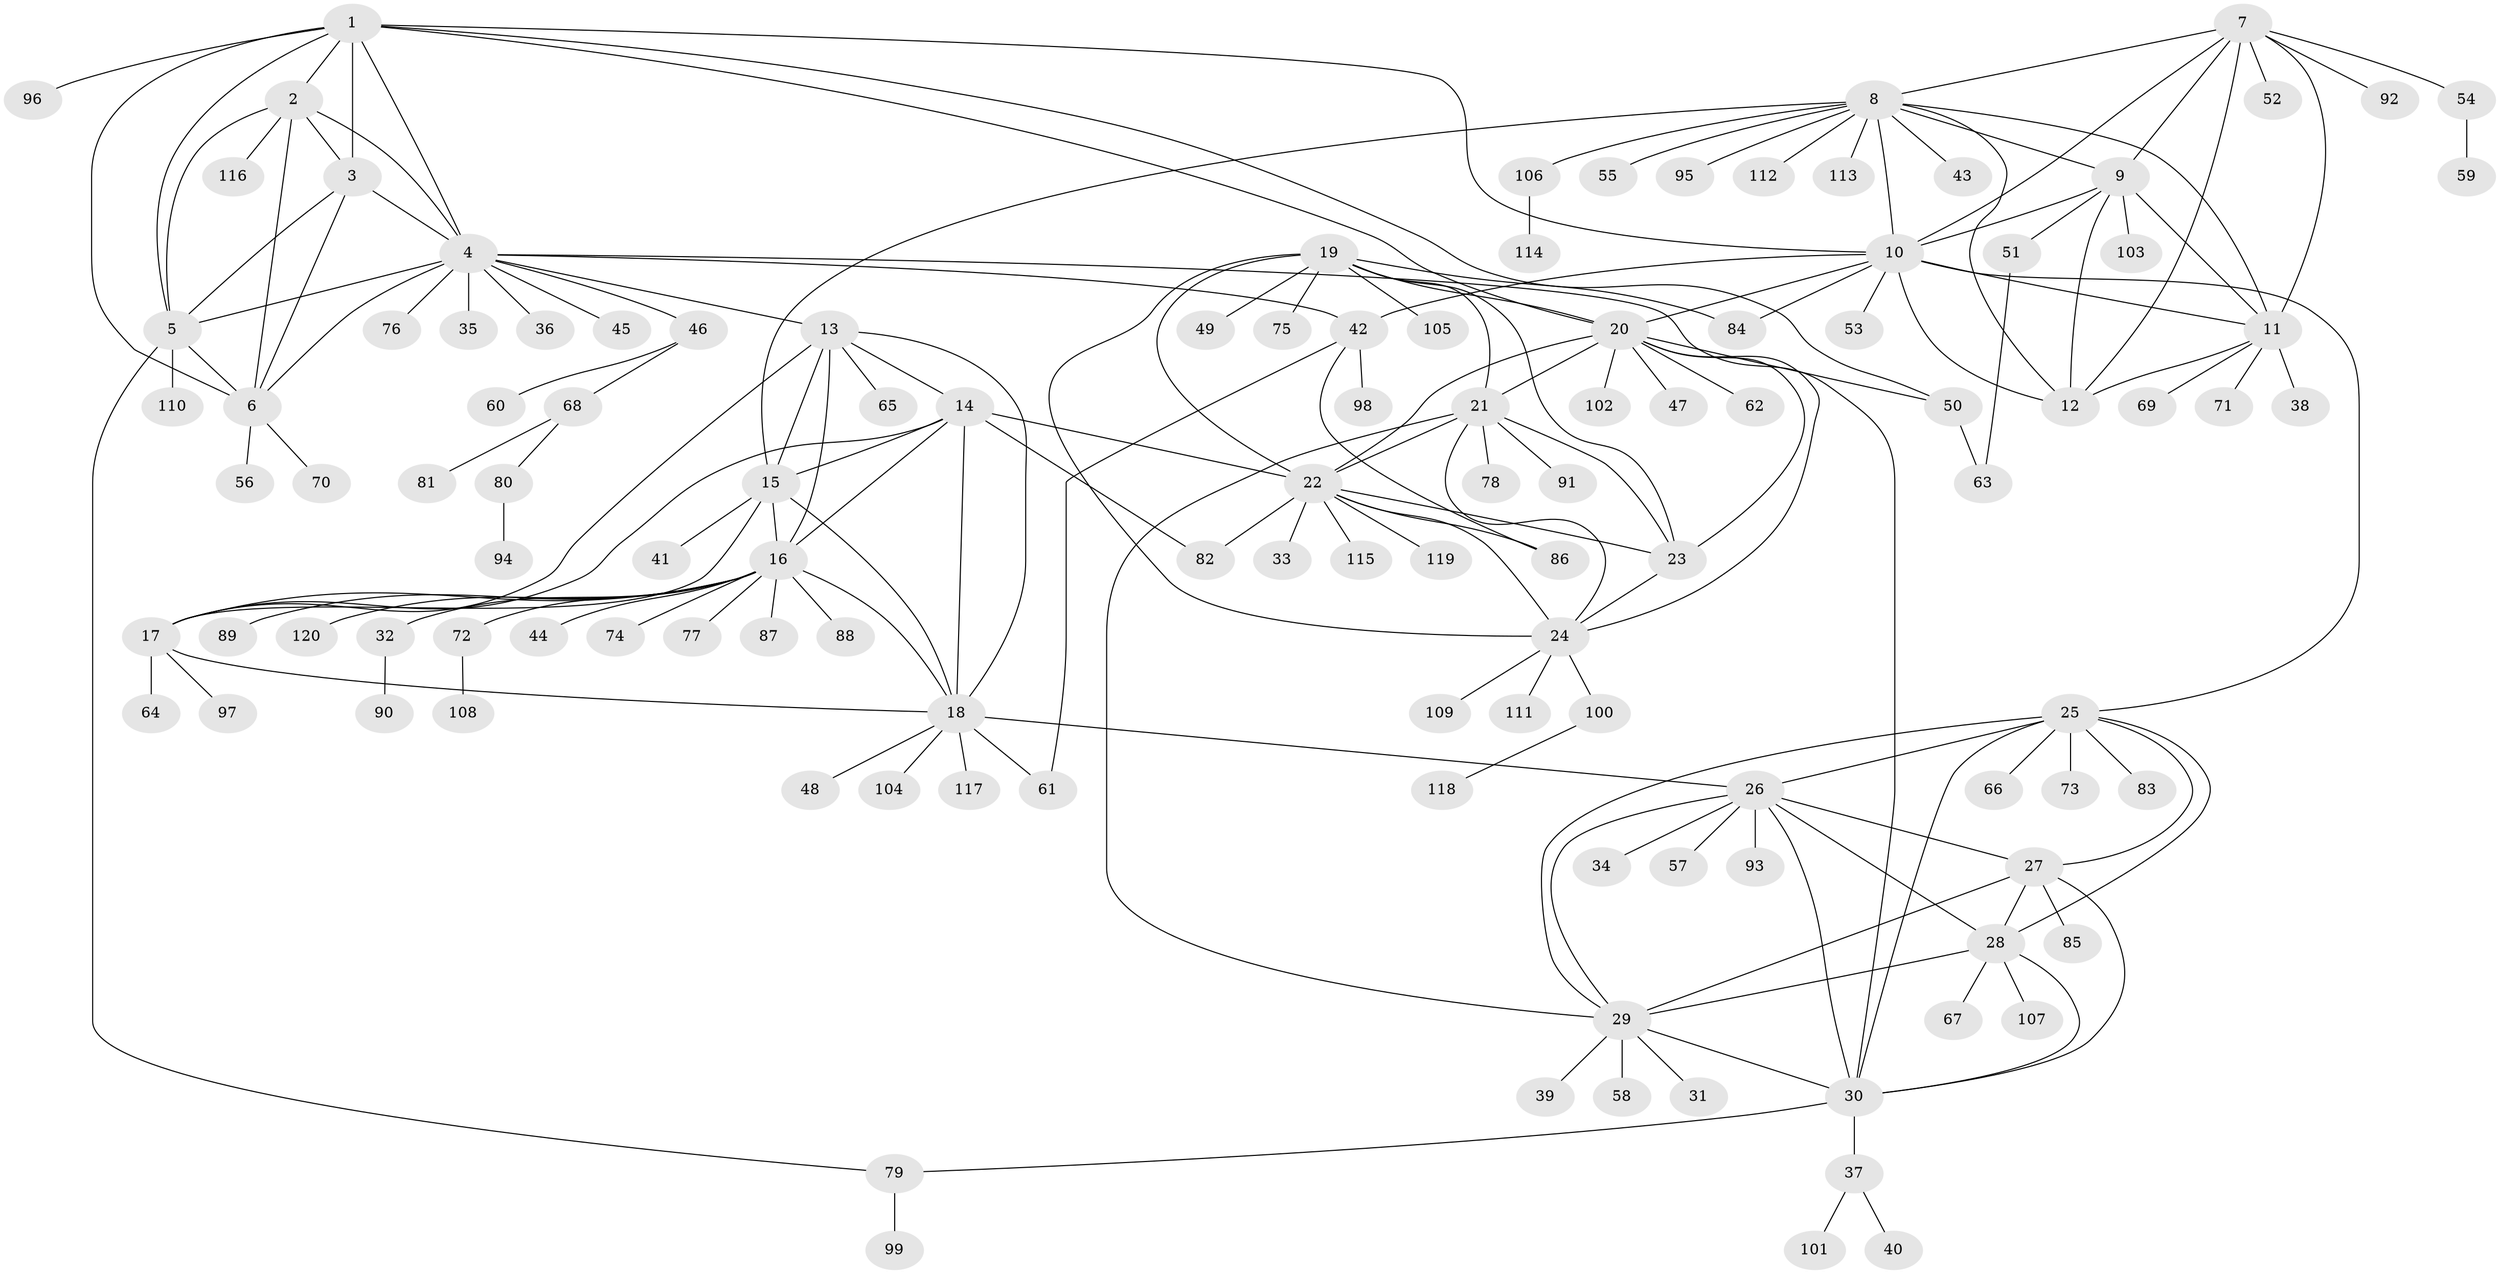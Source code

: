 // Generated by graph-tools (version 1.1) at 2025/26/03/09/25 03:26:44]
// undirected, 120 vertices, 183 edges
graph export_dot {
graph [start="1"]
  node [color=gray90,style=filled];
  1;
  2;
  3;
  4;
  5;
  6;
  7;
  8;
  9;
  10;
  11;
  12;
  13;
  14;
  15;
  16;
  17;
  18;
  19;
  20;
  21;
  22;
  23;
  24;
  25;
  26;
  27;
  28;
  29;
  30;
  31;
  32;
  33;
  34;
  35;
  36;
  37;
  38;
  39;
  40;
  41;
  42;
  43;
  44;
  45;
  46;
  47;
  48;
  49;
  50;
  51;
  52;
  53;
  54;
  55;
  56;
  57;
  58;
  59;
  60;
  61;
  62;
  63;
  64;
  65;
  66;
  67;
  68;
  69;
  70;
  71;
  72;
  73;
  74;
  75;
  76;
  77;
  78;
  79;
  80;
  81;
  82;
  83;
  84;
  85;
  86;
  87;
  88;
  89;
  90;
  91;
  92;
  93;
  94;
  95;
  96;
  97;
  98;
  99;
  100;
  101;
  102;
  103;
  104;
  105;
  106;
  107;
  108;
  109;
  110;
  111;
  112;
  113;
  114;
  115;
  116;
  117;
  118;
  119;
  120;
  1 -- 2;
  1 -- 3;
  1 -- 4;
  1 -- 5;
  1 -- 6;
  1 -- 10;
  1 -- 20;
  1 -- 50;
  1 -- 96;
  2 -- 3;
  2 -- 4;
  2 -- 5;
  2 -- 6;
  2 -- 116;
  3 -- 4;
  3 -- 5;
  3 -- 6;
  4 -- 5;
  4 -- 6;
  4 -- 13;
  4 -- 30;
  4 -- 35;
  4 -- 36;
  4 -- 42;
  4 -- 45;
  4 -- 46;
  4 -- 76;
  5 -- 6;
  5 -- 79;
  5 -- 110;
  6 -- 56;
  6 -- 70;
  7 -- 8;
  7 -- 9;
  7 -- 10;
  7 -- 11;
  7 -- 12;
  7 -- 52;
  7 -- 54;
  7 -- 92;
  8 -- 9;
  8 -- 10;
  8 -- 11;
  8 -- 12;
  8 -- 15;
  8 -- 43;
  8 -- 55;
  8 -- 95;
  8 -- 106;
  8 -- 112;
  8 -- 113;
  9 -- 10;
  9 -- 11;
  9 -- 12;
  9 -- 51;
  9 -- 103;
  10 -- 11;
  10 -- 12;
  10 -- 20;
  10 -- 25;
  10 -- 42;
  10 -- 53;
  10 -- 84;
  11 -- 12;
  11 -- 38;
  11 -- 69;
  11 -- 71;
  13 -- 14;
  13 -- 15;
  13 -- 16;
  13 -- 17;
  13 -- 18;
  13 -- 65;
  14 -- 15;
  14 -- 16;
  14 -- 17;
  14 -- 18;
  14 -- 22;
  14 -- 82;
  15 -- 16;
  15 -- 17;
  15 -- 18;
  15 -- 41;
  16 -- 17;
  16 -- 18;
  16 -- 32;
  16 -- 44;
  16 -- 72;
  16 -- 74;
  16 -- 77;
  16 -- 87;
  16 -- 88;
  16 -- 89;
  16 -- 120;
  17 -- 18;
  17 -- 64;
  17 -- 97;
  18 -- 26;
  18 -- 48;
  18 -- 61;
  18 -- 104;
  18 -- 117;
  19 -- 20;
  19 -- 21;
  19 -- 22;
  19 -- 23;
  19 -- 24;
  19 -- 49;
  19 -- 75;
  19 -- 84;
  19 -- 105;
  20 -- 21;
  20 -- 22;
  20 -- 23;
  20 -- 24;
  20 -- 47;
  20 -- 50;
  20 -- 62;
  20 -- 102;
  21 -- 22;
  21 -- 23;
  21 -- 24;
  21 -- 29;
  21 -- 78;
  21 -- 91;
  22 -- 23;
  22 -- 24;
  22 -- 33;
  22 -- 82;
  22 -- 86;
  22 -- 115;
  22 -- 119;
  23 -- 24;
  24 -- 100;
  24 -- 109;
  24 -- 111;
  25 -- 26;
  25 -- 27;
  25 -- 28;
  25 -- 29;
  25 -- 30;
  25 -- 66;
  25 -- 73;
  25 -- 83;
  26 -- 27;
  26 -- 28;
  26 -- 29;
  26 -- 30;
  26 -- 34;
  26 -- 57;
  26 -- 93;
  27 -- 28;
  27 -- 29;
  27 -- 30;
  27 -- 85;
  28 -- 29;
  28 -- 30;
  28 -- 67;
  28 -- 107;
  29 -- 30;
  29 -- 31;
  29 -- 39;
  29 -- 58;
  30 -- 37;
  30 -- 79;
  32 -- 90;
  37 -- 40;
  37 -- 101;
  42 -- 61;
  42 -- 86;
  42 -- 98;
  46 -- 60;
  46 -- 68;
  50 -- 63;
  51 -- 63;
  54 -- 59;
  68 -- 80;
  68 -- 81;
  72 -- 108;
  79 -- 99;
  80 -- 94;
  100 -- 118;
  106 -- 114;
}
